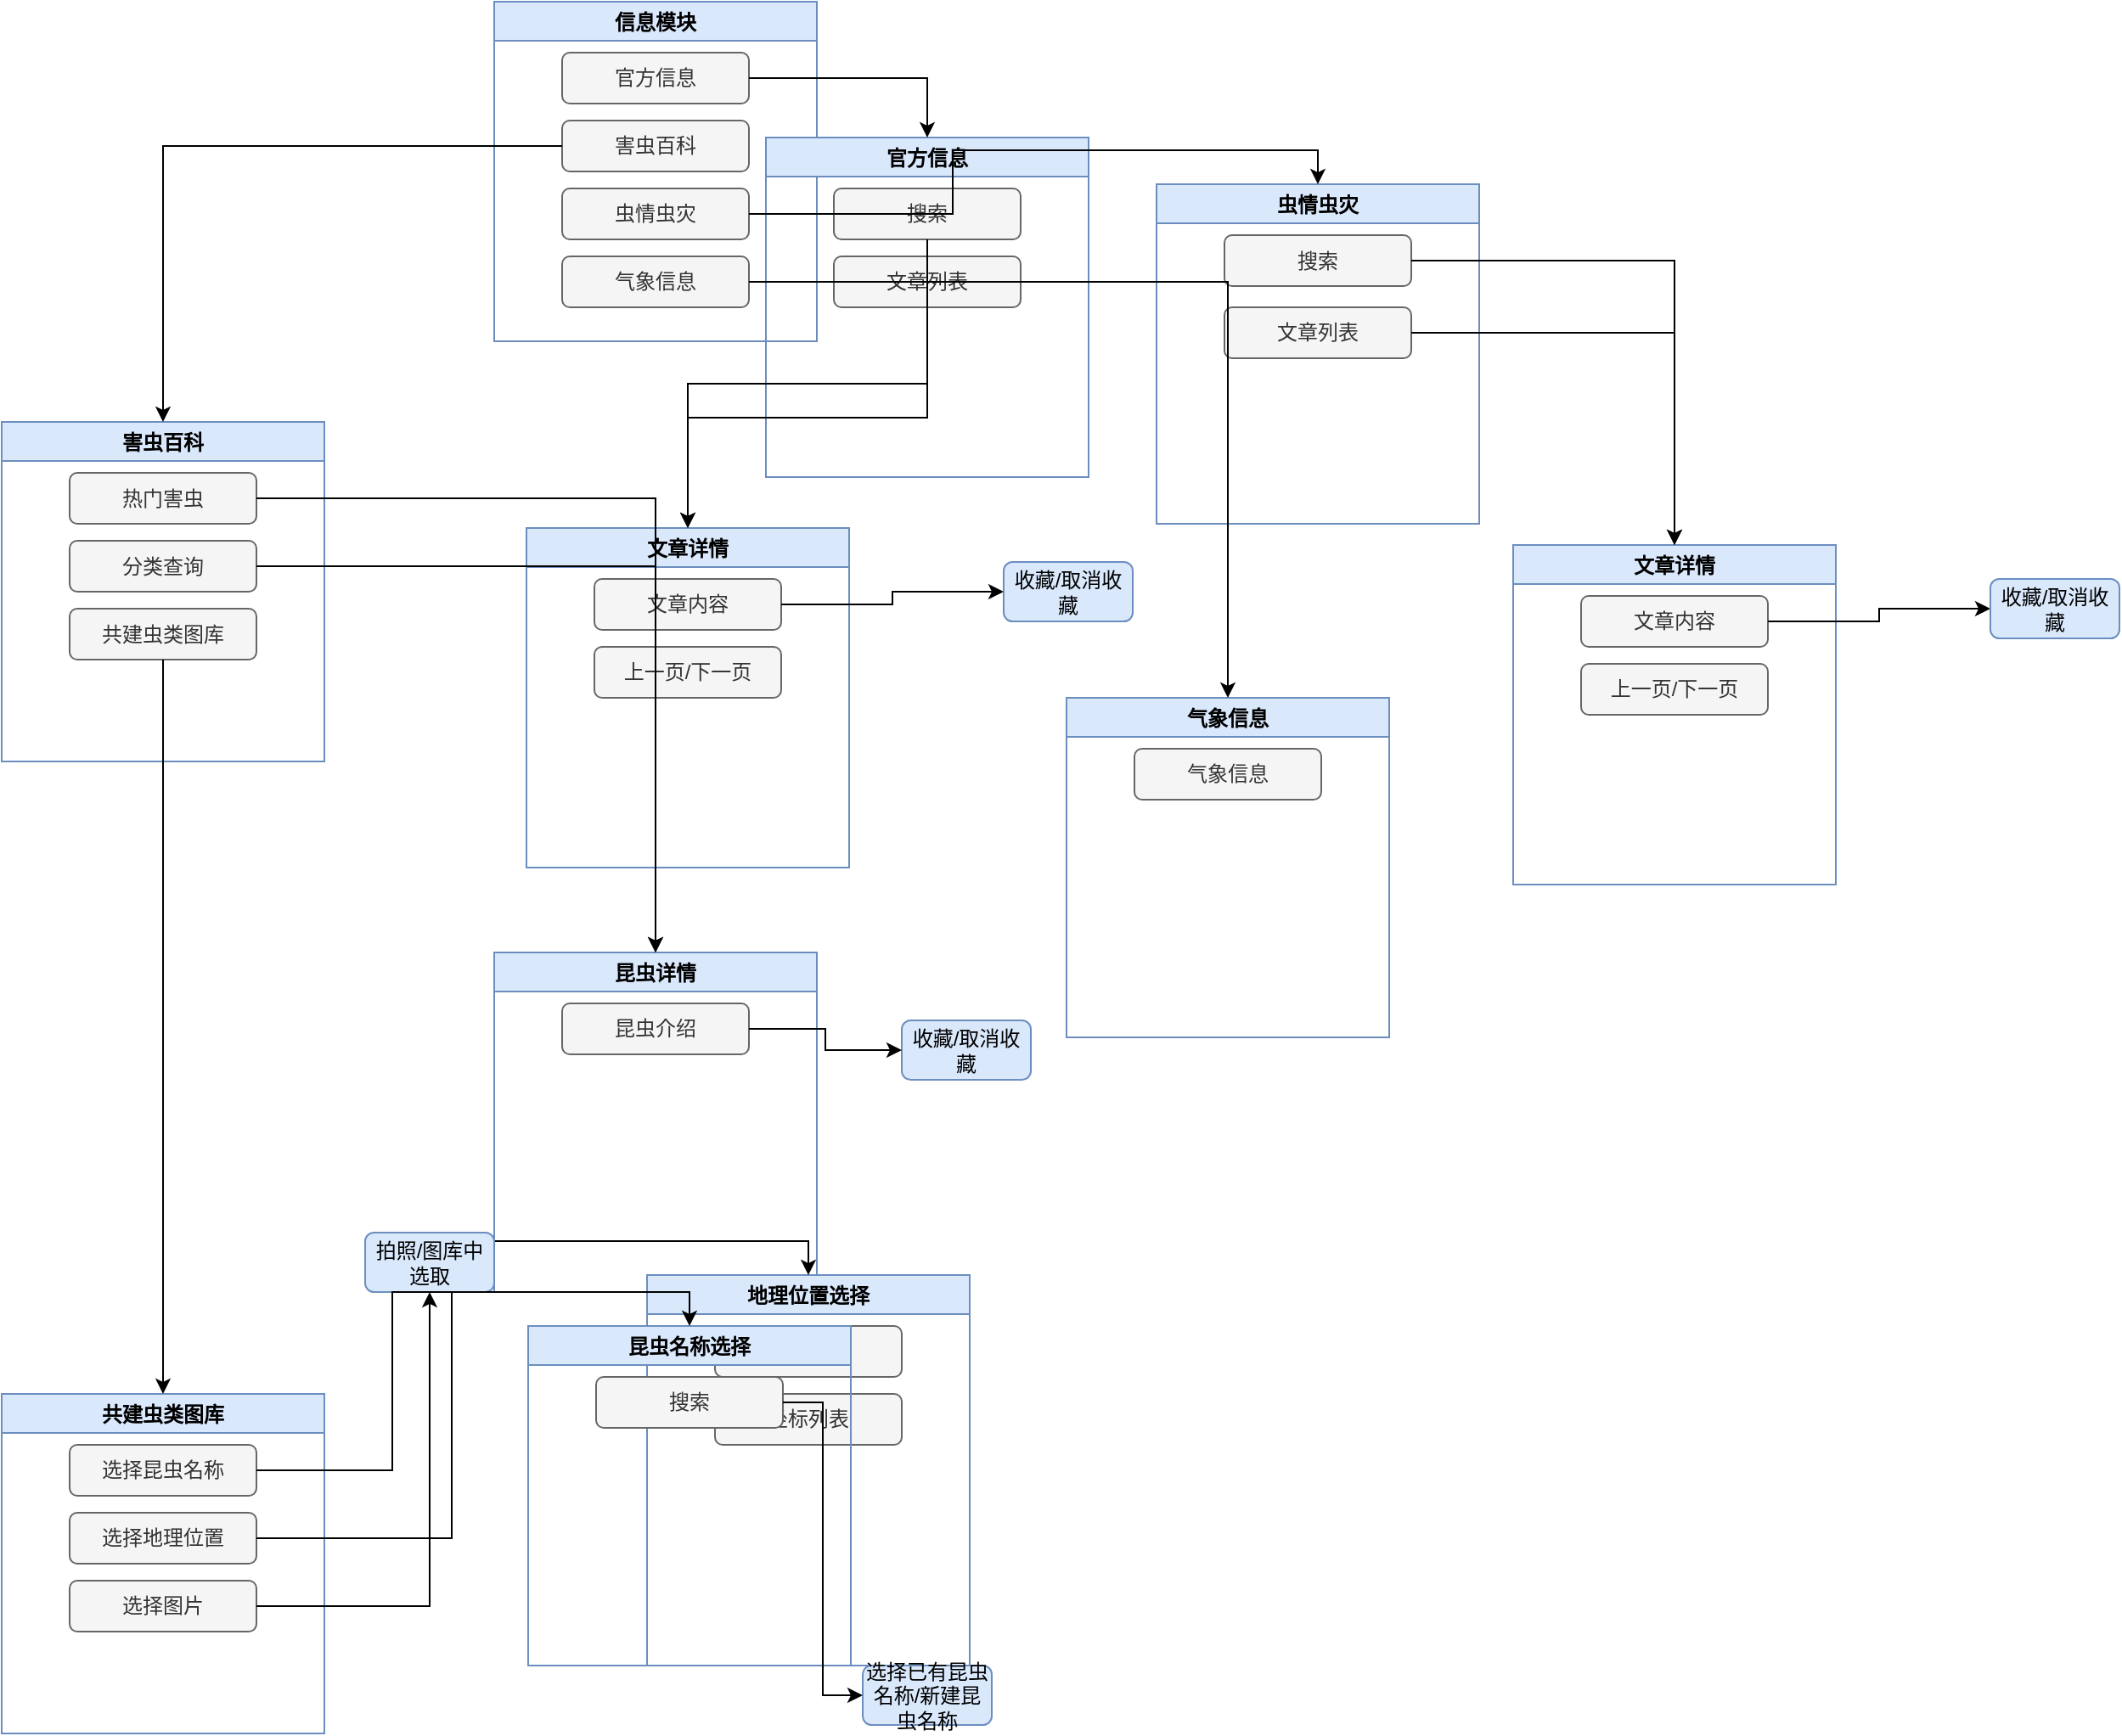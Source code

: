 <mxfile version="17.4.6" type="github">
  <diagram id="h3hP6rMjAr4qnS1k1Pty" name="Page-1">
    <mxGraphModel dx="1181" dy="614" grid="1" gridSize="10" guides="1" tooltips="1" connect="1" arrows="1" fold="1" page="1" pageScale="1" pageWidth="827" pageHeight="1169" math="0" shadow="0">
      <root>
        <mxCell id="0" />
        <mxCell id="1" parent="0" />
        <mxCell id="6WhiR2F2wimydT9bmPVz-14" value="信息模块" style="swimlane;fillColor=#dae8fc;strokeColor=#6c8ebf;" vertex="1" parent="1">
          <mxGeometry x="300" y="20" width="190" height="200" as="geometry" />
        </mxCell>
        <mxCell id="6WhiR2F2wimydT9bmPVz-15" value="官方信息" style="rounded=1;whiteSpace=wrap;html=1;fillColor=#f5f5f5;fontColor=#333333;strokeColor=#666666;" vertex="1" parent="6WhiR2F2wimydT9bmPVz-14">
          <mxGeometry x="40" y="30" width="110" height="30" as="geometry" />
        </mxCell>
        <mxCell id="6WhiR2F2wimydT9bmPVz-16" value="害虫百科" style="rounded=1;whiteSpace=wrap;html=1;fillColor=#f5f5f5;fontColor=#333333;strokeColor=#666666;" vertex="1" parent="6WhiR2F2wimydT9bmPVz-14">
          <mxGeometry x="40" y="70" width="110" height="30" as="geometry" />
        </mxCell>
        <mxCell id="6WhiR2F2wimydT9bmPVz-17" value="虫情虫灾" style="rounded=1;whiteSpace=wrap;html=1;fillColor=#f5f5f5;fontColor=#333333;strokeColor=#666666;" vertex="1" parent="6WhiR2F2wimydT9bmPVz-14">
          <mxGeometry x="40" y="110" width="110" height="30" as="geometry" />
        </mxCell>
        <mxCell id="6WhiR2F2wimydT9bmPVz-18" value="气象信息" style="rounded=1;whiteSpace=wrap;html=1;fillColor=#f5f5f5;fontColor=#333333;strokeColor=#666666;" vertex="1" parent="6WhiR2F2wimydT9bmPVz-14">
          <mxGeometry x="40" y="150" width="110" height="30" as="geometry" />
        </mxCell>
        <mxCell id="6WhiR2F2wimydT9bmPVz-22" value="官方信息" style="swimlane;fillColor=#dae8fc;strokeColor=#6c8ebf;" vertex="1" parent="1">
          <mxGeometry x="460" y="100" width="190" height="200" as="geometry">
            <mxRectangle x="460" y="100" width="80" height="23" as="alternateBounds" />
          </mxGeometry>
        </mxCell>
        <mxCell id="6WhiR2F2wimydT9bmPVz-23" value="搜索" style="rounded=1;whiteSpace=wrap;html=1;fillColor=#f5f5f5;fontColor=#333333;strokeColor=#666666;" vertex="1" parent="6WhiR2F2wimydT9bmPVz-22">
          <mxGeometry x="40" y="30" width="110" height="30" as="geometry" />
        </mxCell>
        <mxCell id="6WhiR2F2wimydT9bmPVz-24" value="文章列表" style="rounded=1;whiteSpace=wrap;html=1;fillColor=#f5f5f5;fontColor=#333333;strokeColor=#666666;" vertex="1" parent="6WhiR2F2wimydT9bmPVz-22">
          <mxGeometry x="40" y="70" width="110" height="30" as="geometry" />
        </mxCell>
        <mxCell id="6WhiR2F2wimydT9bmPVz-30" value="文章详情" style="swimlane;fillColor=#dae8fc;strokeColor=#6c8ebf;" vertex="1" parent="1">
          <mxGeometry x="319" y="330" width="190" height="200" as="geometry" />
        </mxCell>
        <mxCell id="6WhiR2F2wimydT9bmPVz-31" value="文章内容" style="rounded=1;whiteSpace=wrap;html=1;fillColor=#f5f5f5;fontColor=#333333;strokeColor=#666666;" vertex="1" parent="6WhiR2F2wimydT9bmPVz-30">
          <mxGeometry x="40" y="30" width="110" height="30" as="geometry" />
        </mxCell>
        <mxCell id="6WhiR2F2wimydT9bmPVz-32" value="上一页/下一页" style="rounded=1;whiteSpace=wrap;html=1;fillColor=#f5f5f5;fontColor=#333333;strokeColor=#666666;" vertex="1" parent="6WhiR2F2wimydT9bmPVz-30">
          <mxGeometry x="40" y="70" width="110" height="30" as="geometry" />
        </mxCell>
        <mxCell id="6WhiR2F2wimydT9bmPVz-35" value="" style="edgeStyle=orthogonalEdgeStyle;rounded=0;orthogonalLoop=1;jettySize=auto;html=1;entryX=0;entryY=0.5;entryDx=0;entryDy=0;" edge="1" parent="1" source="6WhiR2F2wimydT9bmPVz-31" target="6WhiR2F2wimydT9bmPVz-42">
          <mxGeometry relative="1" as="geometry">
            <mxPoint x="554" y="385" as="targetPoint" />
          </mxGeometry>
        </mxCell>
        <mxCell id="6WhiR2F2wimydT9bmPVz-42" value="收藏/取消收藏" style="whiteSpace=wrap;html=1;fillColor=#dae8fc;strokeColor=#6c8ebf;rounded=1;" vertex="1" parent="1">
          <mxGeometry x="600" y="350" width="76" height="35" as="geometry" />
        </mxCell>
        <mxCell id="6WhiR2F2wimydT9bmPVz-45" style="edgeStyle=orthogonalEdgeStyle;rounded=0;orthogonalLoop=1;jettySize=auto;html=1;" edge="1" parent="1" source="6WhiR2F2wimydT9bmPVz-23" target="6WhiR2F2wimydT9bmPVz-30">
          <mxGeometry relative="1" as="geometry" />
        </mxCell>
        <mxCell id="6WhiR2F2wimydT9bmPVz-46" style="edgeStyle=orthogonalEdgeStyle;rounded=0;orthogonalLoop=1;jettySize=auto;html=1;entryX=0.5;entryY=0;entryDx=0;entryDy=0;" edge="1" parent="1" source="6WhiR2F2wimydT9bmPVz-24" target="6WhiR2F2wimydT9bmPVz-30">
          <mxGeometry relative="1" as="geometry" />
        </mxCell>
        <mxCell id="6WhiR2F2wimydT9bmPVz-47" value="害虫百科" style="swimlane;fillColor=#dae8fc;strokeColor=#6c8ebf;" vertex="1" parent="1">
          <mxGeometry x="10" y="267.5" width="190" height="200" as="geometry" />
        </mxCell>
        <mxCell id="6WhiR2F2wimydT9bmPVz-48" value="热门害虫" style="rounded=1;whiteSpace=wrap;html=1;fillColor=#f5f5f5;fontColor=#333333;strokeColor=#666666;" vertex="1" parent="6WhiR2F2wimydT9bmPVz-47">
          <mxGeometry x="40" y="30" width="110" height="30" as="geometry" />
        </mxCell>
        <mxCell id="6WhiR2F2wimydT9bmPVz-49" value="分类查询" style="rounded=1;whiteSpace=wrap;html=1;fillColor=#f5f5f5;fontColor=#333333;strokeColor=#666666;" vertex="1" parent="6WhiR2F2wimydT9bmPVz-47">
          <mxGeometry x="40" y="70" width="110" height="30" as="geometry" />
        </mxCell>
        <mxCell id="6WhiR2F2wimydT9bmPVz-50" value="共建虫类图库" style="rounded=1;whiteSpace=wrap;html=1;fillColor=#f5f5f5;fontColor=#333333;strokeColor=#666666;" vertex="1" parent="6WhiR2F2wimydT9bmPVz-47">
          <mxGeometry x="40" y="110" width="110" height="30" as="geometry" />
        </mxCell>
        <mxCell id="6WhiR2F2wimydT9bmPVz-52" value="昆虫详情" style="swimlane;fillColor=#dae8fc;strokeColor=#6c8ebf;" vertex="1" parent="1">
          <mxGeometry x="300" y="580" width="190" height="200" as="geometry" />
        </mxCell>
        <mxCell id="6WhiR2F2wimydT9bmPVz-53" value="昆虫介绍" style="rounded=1;whiteSpace=wrap;html=1;fillColor=#f5f5f5;fontColor=#333333;strokeColor=#666666;" vertex="1" parent="6WhiR2F2wimydT9bmPVz-52">
          <mxGeometry x="40" y="30" width="110" height="30" as="geometry" />
        </mxCell>
        <mxCell id="6WhiR2F2wimydT9bmPVz-59" value="收藏/取消收藏" style="whiteSpace=wrap;html=1;fillColor=#dae8fc;strokeColor=#6c8ebf;rounded=1;" vertex="1" parent="1">
          <mxGeometry x="540" y="620" width="76" height="35" as="geometry" />
        </mxCell>
        <mxCell id="6WhiR2F2wimydT9bmPVz-60" style="edgeStyle=orthogonalEdgeStyle;rounded=0;orthogonalLoop=1;jettySize=auto;html=1;" edge="1" parent="1" source="6WhiR2F2wimydT9bmPVz-53" target="6WhiR2F2wimydT9bmPVz-59">
          <mxGeometry relative="1" as="geometry" />
        </mxCell>
        <mxCell id="6WhiR2F2wimydT9bmPVz-61" value="共建虫类图库" style="swimlane;fillColor=#dae8fc;strokeColor=#6c8ebf;" vertex="1" parent="1">
          <mxGeometry x="10" y="840" width="190" height="200" as="geometry" />
        </mxCell>
        <mxCell id="6WhiR2F2wimydT9bmPVz-62" value="选择昆虫名称" style="rounded=1;whiteSpace=wrap;html=1;fillColor=#f5f5f5;fontColor=#333333;strokeColor=#666666;" vertex="1" parent="6WhiR2F2wimydT9bmPVz-61">
          <mxGeometry x="40" y="30" width="110" height="30" as="geometry" />
        </mxCell>
        <mxCell id="6WhiR2F2wimydT9bmPVz-63" value="选择地理位置" style="rounded=1;whiteSpace=wrap;html=1;fillColor=#f5f5f5;fontColor=#333333;strokeColor=#666666;" vertex="1" parent="6WhiR2F2wimydT9bmPVz-61">
          <mxGeometry x="40" y="70" width="110" height="30" as="geometry" />
        </mxCell>
        <mxCell id="6WhiR2F2wimydT9bmPVz-64" value="选择图片" style="rounded=1;whiteSpace=wrap;html=1;fillColor=#f5f5f5;fontColor=#333333;strokeColor=#666666;" vertex="1" parent="6WhiR2F2wimydT9bmPVz-61">
          <mxGeometry x="40" y="110" width="110" height="30" as="geometry" />
        </mxCell>
        <mxCell id="6WhiR2F2wimydT9bmPVz-65" value="气象信息" style="swimlane;fillColor=#dae8fc;strokeColor=#6c8ebf;" vertex="1" parent="1">
          <mxGeometry x="637" y="430" width="190" height="200" as="geometry" />
        </mxCell>
        <mxCell id="6WhiR2F2wimydT9bmPVz-66" value="气象信息" style="rounded=1;whiteSpace=wrap;html=1;fillColor=#f5f5f5;fontColor=#333333;strokeColor=#666666;" vertex="1" parent="6WhiR2F2wimydT9bmPVz-65">
          <mxGeometry x="40" y="30" width="110" height="30" as="geometry" />
        </mxCell>
        <mxCell id="6WhiR2F2wimydT9bmPVz-69" style="edgeStyle=orthogonalEdgeStyle;rounded=0;orthogonalLoop=1;jettySize=auto;html=1;entryX=0.5;entryY=0;entryDx=0;entryDy=0;" edge="1" parent="1" source="6WhiR2F2wimydT9bmPVz-48" target="6WhiR2F2wimydT9bmPVz-52">
          <mxGeometry relative="1" as="geometry" />
        </mxCell>
        <mxCell id="6WhiR2F2wimydT9bmPVz-70" style="edgeStyle=orthogonalEdgeStyle;rounded=0;orthogonalLoop=1;jettySize=auto;html=1;entryX=0.5;entryY=0;entryDx=0;entryDy=0;" edge="1" parent="1" source="6WhiR2F2wimydT9bmPVz-49" target="6WhiR2F2wimydT9bmPVz-52">
          <mxGeometry relative="1" as="geometry" />
        </mxCell>
        <mxCell id="6WhiR2F2wimydT9bmPVz-71" style="edgeStyle=orthogonalEdgeStyle;rounded=0;orthogonalLoop=1;jettySize=auto;html=1;entryX=0.5;entryY=0;entryDx=0;entryDy=0;" edge="1" parent="1" source="6WhiR2F2wimydT9bmPVz-50" target="6WhiR2F2wimydT9bmPVz-61">
          <mxGeometry relative="1" as="geometry" />
        </mxCell>
        <mxCell id="6WhiR2F2wimydT9bmPVz-72" style="edgeStyle=orthogonalEdgeStyle;rounded=0;orthogonalLoop=1;jettySize=auto;html=1;entryX=0.5;entryY=0;entryDx=0;entryDy=0;" edge="1" parent="1" source="6WhiR2F2wimydT9bmPVz-16" target="6WhiR2F2wimydT9bmPVz-47">
          <mxGeometry relative="1" as="geometry" />
        </mxCell>
        <mxCell id="6WhiR2F2wimydT9bmPVz-74" value="虫情虫灾" style="swimlane;fillColor=#dae8fc;strokeColor=#6c8ebf;" vertex="1" parent="1">
          <mxGeometry x="690" y="127.5" width="190" height="200" as="geometry" />
        </mxCell>
        <mxCell id="6WhiR2F2wimydT9bmPVz-75" value="搜索" style="rounded=1;whiteSpace=wrap;html=1;fillColor=#f5f5f5;fontColor=#333333;strokeColor=#666666;" vertex="1" parent="6WhiR2F2wimydT9bmPVz-74">
          <mxGeometry x="40" y="30" width="110" height="30" as="geometry" />
        </mxCell>
        <mxCell id="6WhiR2F2wimydT9bmPVz-76" value="文章列表" style="rounded=1;whiteSpace=wrap;html=1;fillColor=#f5f5f5;fontColor=#333333;strokeColor=#666666;" vertex="1" parent="6WhiR2F2wimydT9bmPVz-74">
          <mxGeometry x="40" y="72.5" width="110" height="30" as="geometry" />
        </mxCell>
        <mxCell id="6WhiR2F2wimydT9bmPVz-77" value="文章详情" style="swimlane;fillColor=#dae8fc;strokeColor=#6c8ebf;" vertex="1" parent="1">
          <mxGeometry x="900" y="340" width="190" height="200" as="geometry" />
        </mxCell>
        <mxCell id="6WhiR2F2wimydT9bmPVz-78" value="文章内容" style="rounded=1;whiteSpace=wrap;html=1;fillColor=#f5f5f5;fontColor=#333333;strokeColor=#666666;" vertex="1" parent="6WhiR2F2wimydT9bmPVz-77">
          <mxGeometry x="40" y="30" width="110" height="30" as="geometry" />
        </mxCell>
        <mxCell id="6WhiR2F2wimydT9bmPVz-79" value="上一页/下一页" style="rounded=1;whiteSpace=wrap;html=1;fillColor=#f5f5f5;fontColor=#333333;strokeColor=#666666;" vertex="1" parent="6WhiR2F2wimydT9bmPVz-77">
          <mxGeometry x="40" y="70" width="110" height="30" as="geometry" />
        </mxCell>
        <mxCell id="6WhiR2F2wimydT9bmPVz-80" value="" style="edgeStyle=orthogonalEdgeStyle;rounded=0;orthogonalLoop=1;jettySize=auto;html=1;entryX=0;entryY=0.5;entryDx=0;entryDy=0;" edge="1" parent="1" source="6WhiR2F2wimydT9bmPVz-78" target="6WhiR2F2wimydT9bmPVz-81">
          <mxGeometry relative="1" as="geometry">
            <mxPoint x="1135" y="395" as="targetPoint" />
          </mxGeometry>
        </mxCell>
        <mxCell id="6WhiR2F2wimydT9bmPVz-81" value="收藏/取消收藏" style="whiteSpace=wrap;html=1;fillColor=#dae8fc;strokeColor=#6c8ebf;rounded=1;" vertex="1" parent="1">
          <mxGeometry x="1181" y="360" width="76" height="35" as="geometry" />
        </mxCell>
        <mxCell id="6WhiR2F2wimydT9bmPVz-82" style="edgeStyle=orthogonalEdgeStyle;rounded=0;orthogonalLoop=1;jettySize=auto;html=1;entryX=0.5;entryY=0;entryDx=0;entryDy=0;" edge="1" parent="1" source="6WhiR2F2wimydT9bmPVz-75" target="6WhiR2F2wimydT9bmPVz-77">
          <mxGeometry relative="1" as="geometry" />
        </mxCell>
        <mxCell id="6WhiR2F2wimydT9bmPVz-83" style="edgeStyle=orthogonalEdgeStyle;rounded=0;orthogonalLoop=1;jettySize=auto;html=1;entryX=0.5;entryY=0;entryDx=0;entryDy=0;" edge="1" parent="1" source="6WhiR2F2wimydT9bmPVz-76" target="6WhiR2F2wimydT9bmPVz-77">
          <mxGeometry relative="1" as="geometry" />
        </mxCell>
        <mxCell id="6WhiR2F2wimydT9bmPVz-84" style="edgeStyle=orthogonalEdgeStyle;rounded=0;orthogonalLoop=1;jettySize=auto;html=1;entryX=0.5;entryY=0;entryDx=0;entryDy=0;" edge="1" parent="1" source="6WhiR2F2wimydT9bmPVz-17" target="6WhiR2F2wimydT9bmPVz-74">
          <mxGeometry relative="1" as="geometry" />
        </mxCell>
        <mxCell id="6WhiR2F2wimydT9bmPVz-85" style="edgeStyle=orthogonalEdgeStyle;rounded=0;orthogonalLoop=1;jettySize=auto;html=1;entryX=0.5;entryY=0;entryDx=0;entryDy=0;" edge="1" parent="1" source="6WhiR2F2wimydT9bmPVz-18" target="6WhiR2F2wimydT9bmPVz-65">
          <mxGeometry relative="1" as="geometry" />
        </mxCell>
        <mxCell id="6WhiR2F2wimydT9bmPVz-86" style="edgeStyle=orthogonalEdgeStyle;rounded=0;orthogonalLoop=1;jettySize=auto;html=1;entryX=0.5;entryY=0;entryDx=0;entryDy=0;" edge="1" parent="1" source="6WhiR2F2wimydT9bmPVz-15" target="6WhiR2F2wimydT9bmPVz-22">
          <mxGeometry relative="1" as="geometry" />
        </mxCell>
        <mxCell id="6WhiR2F2wimydT9bmPVz-87" value="地理位置选择" style="swimlane;fillColor=#dae8fc;strokeColor=#6c8ebf;" vertex="1" parent="1">
          <mxGeometry x="390" y="770" width="190" height="230" as="geometry" />
        </mxCell>
        <mxCell id="6WhiR2F2wimydT9bmPVz-88" value="地图" style="rounded=1;whiteSpace=wrap;html=1;fillColor=#f5f5f5;fontColor=#333333;strokeColor=#666666;" vertex="1" parent="6WhiR2F2wimydT9bmPVz-87">
          <mxGeometry x="40" y="30" width="110" height="30" as="geometry" />
        </mxCell>
        <mxCell id="6WhiR2F2wimydT9bmPVz-90" value="坐标列表" style="rounded=1;whiteSpace=wrap;html=1;fillColor=#f5f5f5;fontColor=#333333;strokeColor=#666666;" vertex="1" parent="6WhiR2F2wimydT9bmPVz-87">
          <mxGeometry x="40" y="70" width="110" height="30" as="geometry" />
        </mxCell>
        <mxCell id="6WhiR2F2wimydT9bmPVz-93" value="昆虫名称选择" style="swimlane;fillColor=#dae8fc;strokeColor=#6c8ebf;" vertex="1" parent="6WhiR2F2wimydT9bmPVz-87">
          <mxGeometry x="-70" y="30" width="190" height="200" as="geometry" />
        </mxCell>
        <mxCell id="6WhiR2F2wimydT9bmPVz-94" value="搜索" style="rounded=1;whiteSpace=wrap;html=1;fillColor=#f5f5f5;fontColor=#333333;strokeColor=#666666;" vertex="1" parent="6WhiR2F2wimydT9bmPVz-93">
          <mxGeometry x="40" y="30" width="110" height="30" as="geometry" />
        </mxCell>
        <mxCell id="6WhiR2F2wimydT9bmPVz-89" style="edgeStyle=orthogonalEdgeStyle;rounded=0;orthogonalLoop=1;jettySize=auto;html=1;entryX=0.5;entryY=0;entryDx=0;entryDy=0;" edge="1" parent="1" source="6WhiR2F2wimydT9bmPVz-63" target="6WhiR2F2wimydT9bmPVz-87">
          <mxGeometry relative="1" as="geometry" />
        </mxCell>
        <mxCell id="6WhiR2F2wimydT9bmPVz-91" value="拍照/图库中选取" style="whiteSpace=wrap;html=1;fillColor=#dae8fc;strokeColor=#6c8ebf;rounded=1;" vertex="1" parent="1">
          <mxGeometry x="224" y="745" width="76" height="35" as="geometry" />
        </mxCell>
        <mxCell id="6WhiR2F2wimydT9bmPVz-92" style="edgeStyle=orthogonalEdgeStyle;rounded=0;orthogonalLoop=1;jettySize=auto;html=1;" edge="1" parent="1" source="6WhiR2F2wimydT9bmPVz-64" target="6WhiR2F2wimydT9bmPVz-91">
          <mxGeometry relative="1" as="geometry" />
        </mxCell>
        <mxCell id="6WhiR2F2wimydT9bmPVz-96" value="选择已有昆虫名称/新建昆虫名称" style="whiteSpace=wrap;html=1;fillColor=#dae8fc;strokeColor=#6c8ebf;rounded=1;" vertex="1" parent="1">
          <mxGeometry x="517" y="1000" width="76" height="35" as="geometry" />
        </mxCell>
        <mxCell id="6WhiR2F2wimydT9bmPVz-97" style="edgeStyle=orthogonalEdgeStyle;rounded=0;orthogonalLoop=1;jettySize=auto;html=1;entryX=0;entryY=0.5;entryDx=0;entryDy=0;" edge="1" parent="1" source="6WhiR2F2wimydT9bmPVz-94" target="6WhiR2F2wimydT9bmPVz-96">
          <mxGeometry relative="1" as="geometry" />
        </mxCell>
        <mxCell id="6WhiR2F2wimydT9bmPVz-98" style="edgeStyle=orthogonalEdgeStyle;rounded=0;orthogonalLoop=1;jettySize=auto;html=1;entryX=0.5;entryY=0;entryDx=0;entryDy=0;" edge="1" parent="1" source="6WhiR2F2wimydT9bmPVz-62" target="6WhiR2F2wimydT9bmPVz-93">
          <mxGeometry relative="1" as="geometry" />
        </mxCell>
      </root>
    </mxGraphModel>
  </diagram>
</mxfile>
